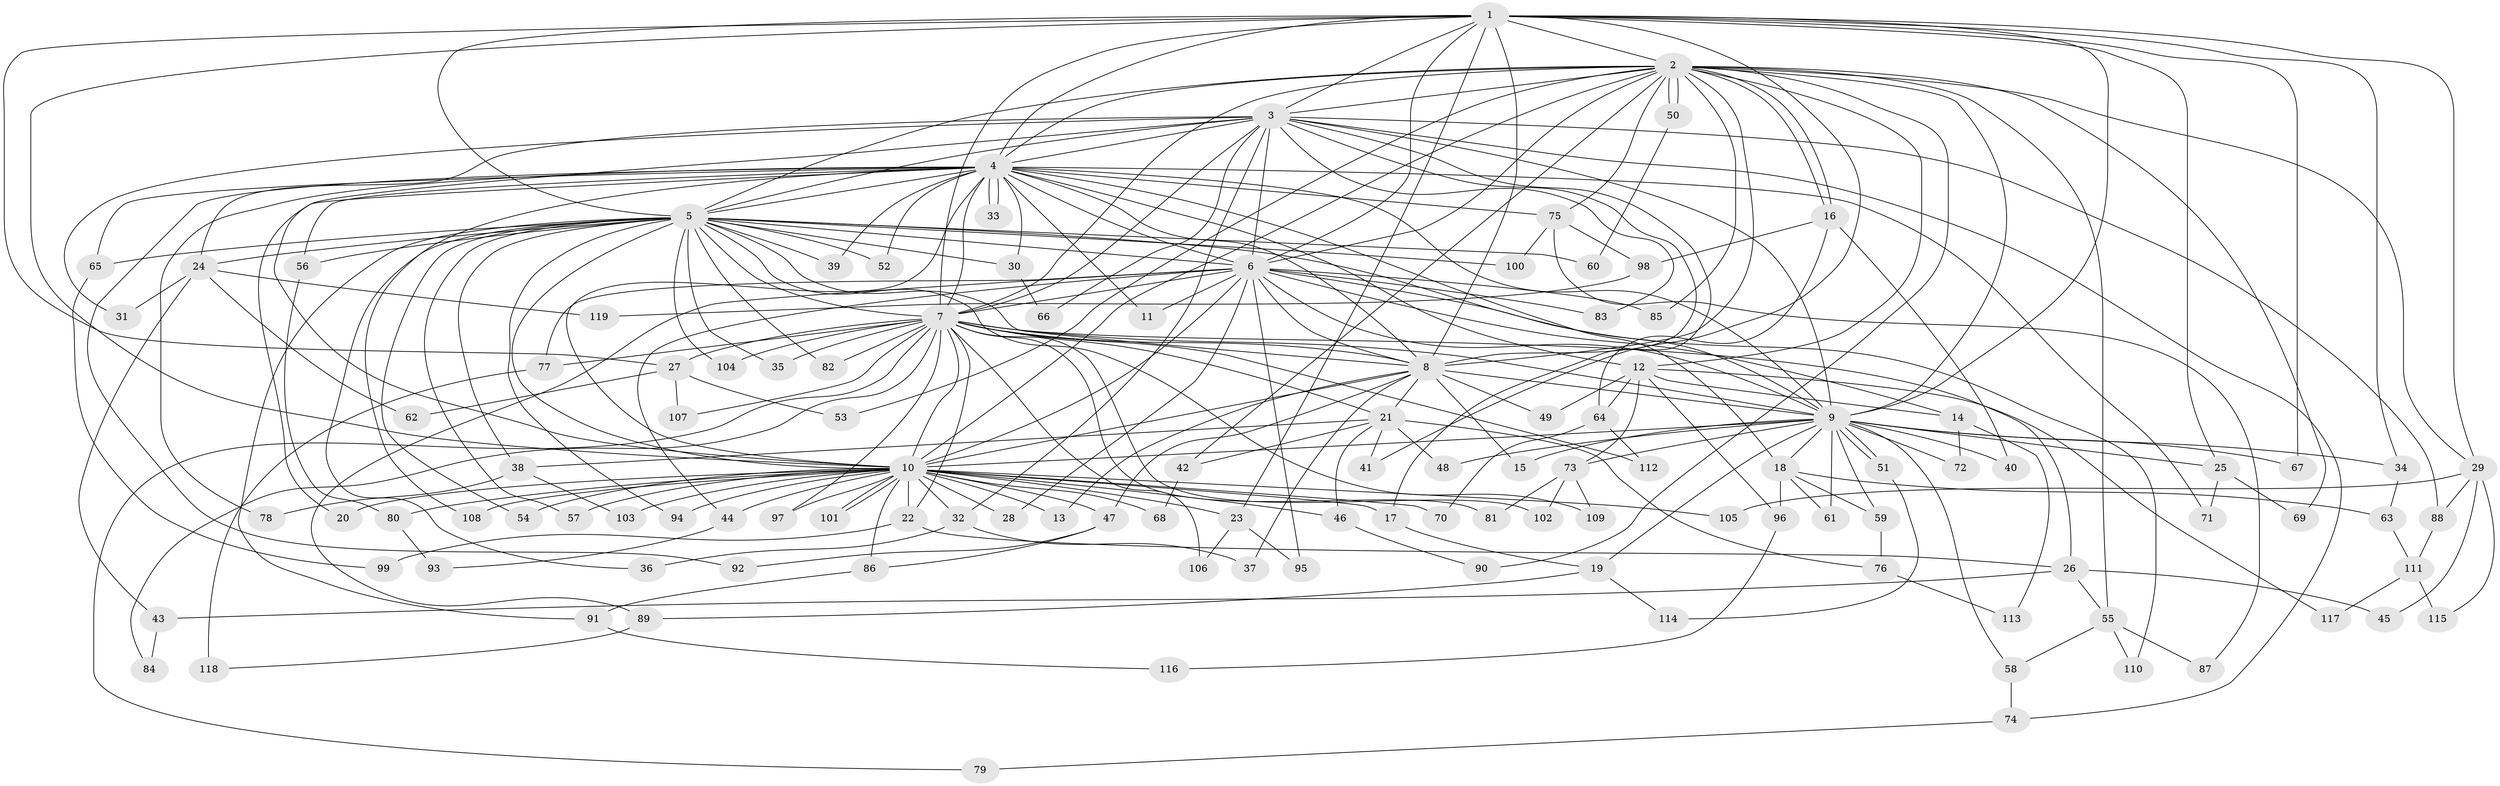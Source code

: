 // coarse degree distribution, {19: 0.05, 12: 0.016666666666666666, 5: 0.08333333333333333, 4: 0.21666666666666667, 6: 0.05, 2: 0.21666666666666667, 8: 0.03333333333333333, 21: 0.016666666666666666, 1: 0.03333333333333333, 26: 0.016666666666666666, 3: 0.21666666666666667, 16: 0.016666666666666666, 18: 0.016666666666666666, 20: 0.016666666666666666}
// Generated by graph-tools (version 1.1) at 2025/36/03/04/25 23:36:36]
// undirected, 119 vertices, 263 edges
graph export_dot {
  node [color=gray90,style=filled];
  1;
  2;
  3;
  4;
  5;
  6;
  7;
  8;
  9;
  10;
  11;
  12;
  13;
  14;
  15;
  16;
  17;
  18;
  19;
  20;
  21;
  22;
  23;
  24;
  25;
  26;
  27;
  28;
  29;
  30;
  31;
  32;
  33;
  34;
  35;
  36;
  37;
  38;
  39;
  40;
  41;
  42;
  43;
  44;
  45;
  46;
  47;
  48;
  49;
  50;
  51;
  52;
  53;
  54;
  55;
  56;
  57;
  58;
  59;
  60;
  61;
  62;
  63;
  64;
  65;
  66;
  67;
  68;
  69;
  70;
  71;
  72;
  73;
  74;
  75;
  76;
  77;
  78;
  79;
  80;
  81;
  82;
  83;
  84;
  85;
  86;
  87;
  88;
  89;
  90;
  91;
  92;
  93;
  94;
  95;
  96;
  97;
  98;
  99;
  100;
  101;
  102;
  103;
  104;
  105;
  106;
  107;
  108;
  109;
  110;
  111;
  112;
  113;
  114;
  115;
  116;
  117;
  118;
  119;
  1 -- 2;
  1 -- 3;
  1 -- 4;
  1 -- 5;
  1 -- 6;
  1 -- 7;
  1 -- 8;
  1 -- 9;
  1 -- 10;
  1 -- 23;
  1 -- 25;
  1 -- 27;
  1 -- 29;
  1 -- 34;
  1 -- 41;
  1 -- 67;
  2 -- 3;
  2 -- 4;
  2 -- 5;
  2 -- 6;
  2 -- 7;
  2 -- 8;
  2 -- 9;
  2 -- 10;
  2 -- 12;
  2 -- 16;
  2 -- 16;
  2 -- 29;
  2 -- 42;
  2 -- 50;
  2 -- 50;
  2 -- 53;
  2 -- 55;
  2 -- 69;
  2 -- 75;
  2 -- 85;
  2 -- 90;
  3 -- 4;
  3 -- 5;
  3 -- 6;
  3 -- 7;
  3 -- 8;
  3 -- 9;
  3 -- 10;
  3 -- 17;
  3 -- 24;
  3 -- 31;
  3 -- 32;
  3 -- 66;
  3 -- 74;
  3 -- 83;
  3 -- 88;
  4 -- 5;
  4 -- 6;
  4 -- 7;
  4 -- 8;
  4 -- 9;
  4 -- 10;
  4 -- 11;
  4 -- 12;
  4 -- 18;
  4 -- 20;
  4 -- 30;
  4 -- 33;
  4 -- 33;
  4 -- 39;
  4 -- 52;
  4 -- 56;
  4 -- 65;
  4 -- 71;
  4 -- 75;
  4 -- 78;
  4 -- 92;
  4 -- 108;
  5 -- 6;
  5 -- 7;
  5 -- 8;
  5 -- 9;
  5 -- 10;
  5 -- 24;
  5 -- 30;
  5 -- 35;
  5 -- 36;
  5 -- 38;
  5 -- 39;
  5 -- 52;
  5 -- 54;
  5 -- 56;
  5 -- 57;
  5 -- 60;
  5 -- 65;
  5 -- 82;
  5 -- 91;
  5 -- 94;
  5 -- 100;
  5 -- 104;
  5 -- 109;
  6 -- 7;
  6 -- 8;
  6 -- 9;
  6 -- 10;
  6 -- 11;
  6 -- 14;
  6 -- 28;
  6 -- 44;
  6 -- 77;
  6 -- 83;
  6 -- 85;
  6 -- 89;
  6 -- 95;
  6 -- 110;
  7 -- 8;
  7 -- 9;
  7 -- 10;
  7 -- 21;
  7 -- 22;
  7 -- 26;
  7 -- 27;
  7 -- 35;
  7 -- 77;
  7 -- 79;
  7 -- 81;
  7 -- 82;
  7 -- 84;
  7 -- 97;
  7 -- 102;
  7 -- 104;
  7 -- 106;
  7 -- 107;
  7 -- 112;
  8 -- 9;
  8 -- 10;
  8 -- 13;
  8 -- 15;
  8 -- 21;
  8 -- 37;
  8 -- 47;
  8 -- 49;
  9 -- 10;
  9 -- 15;
  9 -- 18;
  9 -- 19;
  9 -- 25;
  9 -- 34;
  9 -- 40;
  9 -- 48;
  9 -- 51;
  9 -- 51;
  9 -- 58;
  9 -- 59;
  9 -- 61;
  9 -- 67;
  9 -- 72;
  9 -- 73;
  10 -- 13;
  10 -- 17;
  10 -- 20;
  10 -- 22;
  10 -- 23;
  10 -- 28;
  10 -- 32;
  10 -- 44;
  10 -- 46;
  10 -- 47;
  10 -- 54;
  10 -- 57;
  10 -- 68;
  10 -- 70;
  10 -- 80;
  10 -- 86;
  10 -- 94;
  10 -- 97;
  10 -- 101;
  10 -- 101;
  10 -- 103;
  10 -- 105;
  10 -- 108;
  12 -- 14;
  12 -- 49;
  12 -- 64;
  12 -- 73;
  12 -- 96;
  12 -- 117;
  14 -- 72;
  14 -- 113;
  16 -- 40;
  16 -- 64;
  16 -- 98;
  17 -- 19;
  18 -- 59;
  18 -- 61;
  18 -- 63;
  18 -- 96;
  19 -- 89;
  19 -- 114;
  21 -- 38;
  21 -- 41;
  21 -- 42;
  21 -- 46;
  21 -- 48;
  21 -- 76;
  22 -- 26;
  22 -- 99;
  23 -- 95;
  23 -- 106;
  24 -- 31;
  24 -- 43;
  24 -- 62;
  24 -- 119;
  25 -- 69;
  25 -- 71;
  26 -- 43;
  26 -- 45;
  26 -- 55;
  27 -- 53;
  27 -- 62;
  27 -- 107;
  29 -- 45;
  29 -- 88;
  29 -- 105;
  29 -- 115;
  30 -- 66;
  32 -- 36;
  32 -- 37;
  34 -- 63;
  38 -- 78;
  38 -- 103;
  42 -- 68;
  43 -- 84;
  44 -- 93;
  46 -- 90;
  47 -- 86;
  47 -- 92;
  50 -- 60;
  51 -- 114;
  55 -- 58;
  55 -- 87;
  55 -- 110;
  56 -- 80;
  58 -- 74;
  59 -- 76;
  63 -- 111;
  64 -- 70;
  64 -- 112;
  65 -- 99;
  73 -- 81;
  73 -- 102;
  73 -- 109;
  74 -- 79;
  75 -- 87;
  75 -- 98;
  75 -- 100;
  76 -- 113;
  77 -- 118;
  80 -- 93;
  86 -- 91;
  88 -- 111;
  89 -- 118;
  91 -- 116;
  96 -- 116;
  98 -- 119;
  111 -- 115;
  111 -- 117;
}

